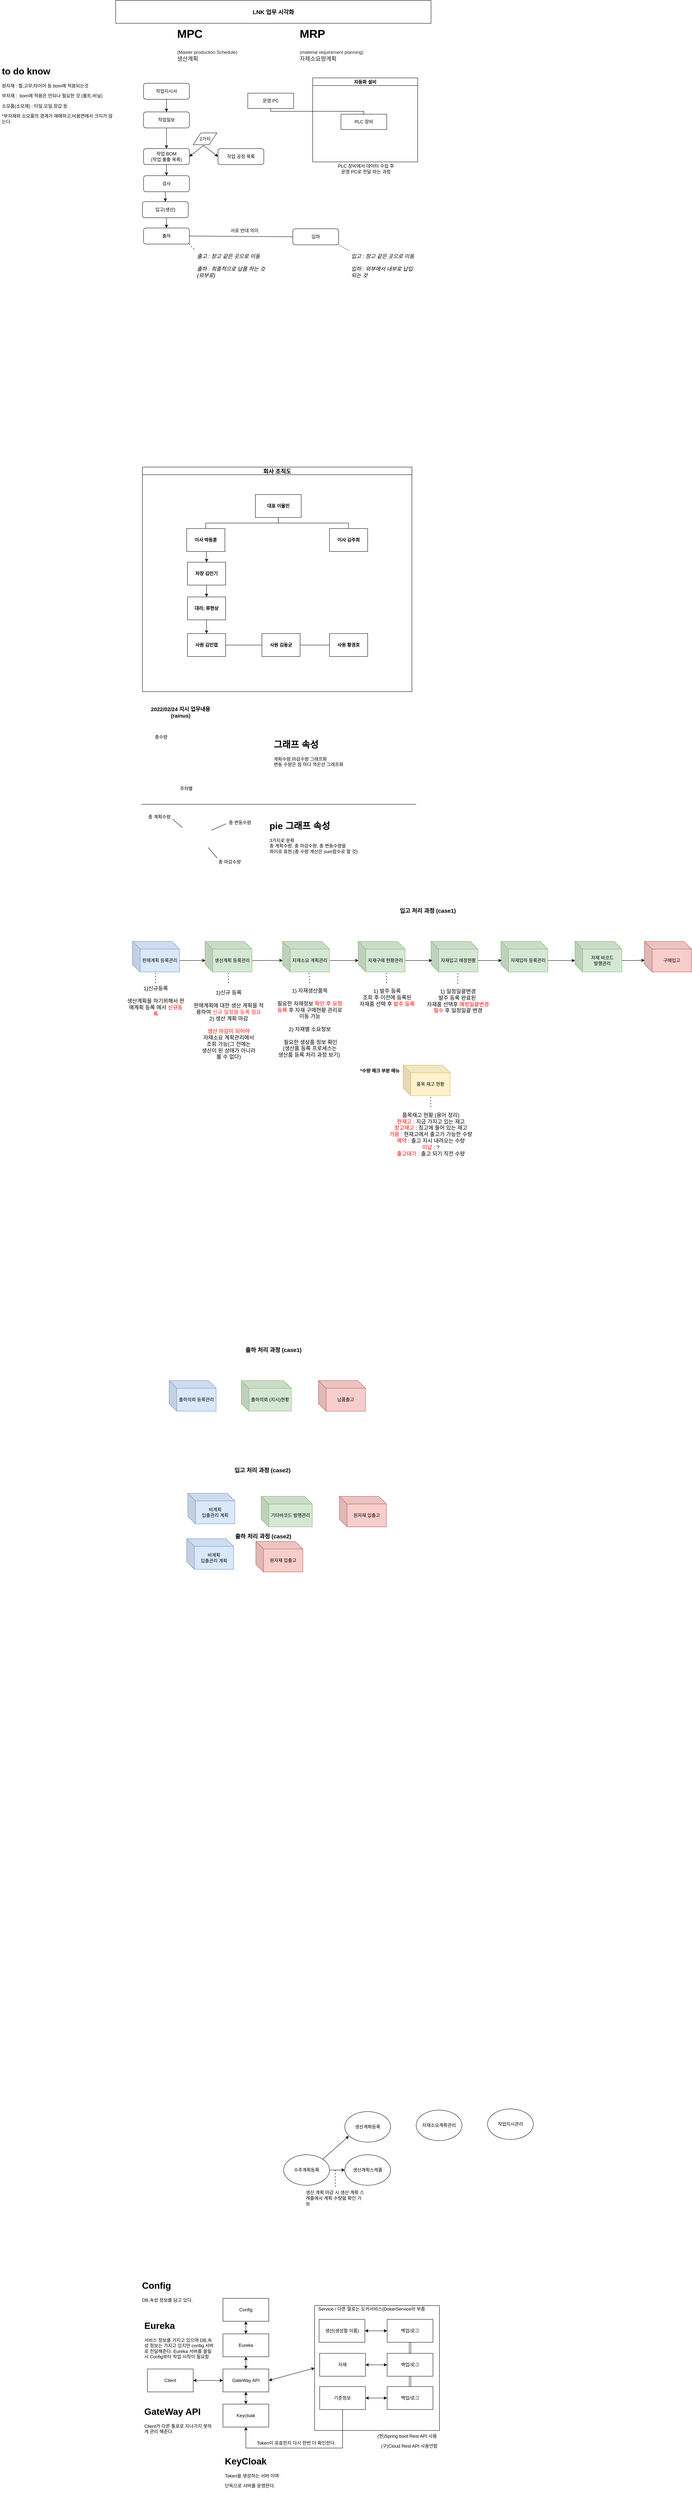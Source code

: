 <mxfile version="20.2.0" type="github"><diagram id="jfl-2pVU3KNUbGsg0Q1Q" name="Page-1"><mxGraphModel dx="1553" dy="639" grid="0" gridSize="10" guides="1" tooltips="1" connect="1" arrows="1" fold="1" page="0" pageScale="1" pageWidth="827" pageHeight="1169" math="0" shadow="0"><root><mxCell id="0"/><mxCell id="1" parent="0"/><mxCell id="f3UxKGh9T_S-8vCqjQEW-20" value="" style="whiteSpace=wrap;html=1;aspect=fixed;" vertex="1" parent="1"><mxGeometry x="521" y="6036" width="327" height="327" as="geometry"/></mxCell><mxCell id="55-aop64vn5RtzPIPA60-1" value="&lt;font style=&quot;font-size: 15px&quot;&gt;&lt;b&gt;LNK 업무 시각화&lt;/b&gt;&lt;/font&gt;" style="rounded=0;whiteSpace=wrap;html=1;" parent="1" vertex="1"><mxGeometry width="826" height="60" as="geometry"/></mxCell><mxCell id="55-aop64vn5RtzPIPA60-3" value="&lt;h1&gt;MRP&lt;/h1&gt;&lt;span style=&quot;color: rgb(32 , 33 , 36) ; font-family: &amp;#34;apple sd gothic neo&amp;#34; , &amp;#34;arial&amp;#34; , sans-serif ; background-color: rgb(255 , 255 , 255)&quot;&gt;&lt;font style=&quot;font-size: 12px&quot;&gt;(material requirement planning)&lt;/font&gt;&lt;br&gt;자제소요량계획&lt;br&gt;&lt;/span&gt;" style="text;html=1;strokeColor=none;fillColor=none;spacing=5;spacingTop=-20;whiteSpace=wrap;overflow=hidden;rounded=0;fontSize=15;" parent="1" vertex="1"><mxGeometry x="477" y="60" width="190" height="120" as="geometry"/></mxCell><mxCell id="55-aop64vn5RtzPIPA60-4" value="&lt;h1&gt;MPC&lt;/h1&gt;&lt;span style=&quot;color: rgb(32 , 33 , 36) ; font-family: &amp;#34;apple sd gothic neo&amp;#34; , &amp;#34;arial&amp;#34; , sans-serif ; background-color: rgb(255 , 255 , 255)&quot;&gt;&lt;font style=&quot;font-size: 12px&quot;&gt;(Master production Schedule)&lt;/font&gt;&lt;br&gt;생산계획&lt;br&gt;&lt;/span&gt;" style="text;html=1;strokeColor=none;fillColor=none;spacing=5;spacingTop=-20;whiteSpace=wrap;overflow=hidden;rounded=0;fontSize=15;" parent="1" vertex="1"><mxGeometry x="156" y="60" width="190" height="120" as="geometry"/></mxCell><mxCell id="55-aop64vn5RtzPIPA60-15" style="edgeStyle=orthogonalEdgeStyle;rounded=0;orthogonalLoop=1;jettySize=auto;html=1;exitX=0.5;exitY=1;exitDx=0;exitDy=0;entryX=0.5;entryY=0;entryDx=0;entryDy=0;fontSize=12;" parent="1" source="55-aop64vn5RtzPIPA60-5" target="55-aop64vn5RtzPIPA60-6" edge="1"><mxGeometry relative="1" as="geometry"/></mxCell><mxCell id="55-aop64vn5RtzPIPA60-5" value="작업지시서" style="rounded=1;whiteSpace=wrap;html=1;fontSize=12;" parent="1" vertex="1"><mxGeometry x="73" y="217" width="120" height="42" as="geometry"/></mxCell><mxCell id="55-aop64vn5RtzPIPA60-16" style="edgeStyle=orthogonalEdgeStyle;rounded=0;orthogonalLoop=1;jettySize=auto;html=1;exitX=0.5;exitY=1;exitDx=0;exitDy=0;entryX=0.5;entryY=0;entryDx=0;entryDy=0;fontSize=12;" parent="1" source="55-aop64vn5RtzPIPA60-6" target="55-aop64vn5RtzPIPA60-7" edge="1"><mxGeometry relative="1" as="geometry"/></mxCell><mxCell id="55-aop64vn5RtzPIPA60-6" value="작업일보" style="rounded=1;whiteSpace=wrap;html=1;fontSize=12;" parent="1" vertex="1"><mxGeometry x="73" y="292" width="120" height="42" as="geometry"/></mxCell><mxCell id="55-aop64vn5RtzPIPA60-22" style="edgeStyle=orthogonalEdgeStyle;rounded=0;orthogonalLoop=1;jettySize=auto;html=1;exitX=0.5;exitY=1;exitDx=0;exitDy=0;entryX=0.5;entryY=0;entryDx=0;entryDy=0;fontSize=12;" parent="1" source="55-aop64vn5RtzPIPA60-7" target="55-aop64vn5RtzPIPA60-19" edge="1"><mxGeometry relative="1" as="geometry"/></mxCell><mxCell id="55-aop64vn5RtzPIPA60-7" value="작업 BOM&lt;br&gt;(작업 불출 목록)" style="rounded=1;whiteSpace=wrap;html=1;fontSize=12;" parent="1" vertex="1"><mxGeometry x="73" y="388" width="120" height="42" as="geometry"/></mxCell><mxCell id="55-aop64vn5RtzPIPA60-8" value="작업 공정 목록" style="rounded=1;whiteSpace=wrap;html=1;fontSize=12;" parent="1" vertex="1"><mxGeometry x="268" y="388" width="120" height="42" as="geometry"/></mxCell><mxCell id="55-aop64vn5RtzPIPA60-9" value="" style="endArrow=classic;startArrow=classic;html=1;rounded=0;fontSize=12;exitX=1;exitY=0.5;exitDx=0;exitDy=0;entryX=0;entryY=0.5;entryDx=0;entryDy=0;" parent="1" source="55-aop64vn5RtzPIPA60-7" target="55-aop64vn5RtzPIPA60-8" edge="1"><mxGeometry width="50" height="50" relative="1" as="geometry"><mxPoint x="345" y="379" as="sourcePoint"/><mxPoint x="395" y="329" as="targetPoint"/><Array as="points"><mxPoint x="230" y="380"/></Array></mxGeometry></mxCell><mxCell id="55-aop64vn5RtzPIPA60-17" value="2가지" style="shape=parallelogram;perimeter=parallelogramPerimeter;whiteSpace=wrap;html=1;fixedSize=1;fontSize=12;" parent="1" vertex="1"><mxGeometry x="203" y="347" width="62" height="31" as="geometry"/></mxCell><mxCell id="55-aop64vn5RtzPIPA60-23" style="edgeStyle=orthogonalEdgeStyle;rounded=0;orthogonalLoop=1;jettySize=auto;html=1;exitX=0.5;exitY=1;exitDx=0;exitDy=0;entryX=0.5;entryY=0;entryDx=0;entryDy=0;fontSize=12;" parent="1" source="55-aop64vn5RtzPIPA60-19" target="55-aop64vn5RtzPIPA60-20" edge="1"><mxGeometry relative="1" as="geometry"/></mxCell><mxCell id="55-aop64vn5RtzPIPA60-19" value="검사" style="rounded=1;whiteSpace=wrap;html=1;fontSize=12;" parent="1" vertex="1"><mxGeometry x="73" y="459" width="120" height="42" as="geometry"/></mxCell><mxCell id="55-aop64vn5RtzPIPA60-24" style="edgeStyle=orthogonalEdgeStyle;rounded=0;orthogonalLoop=1;jettySize=auto;html=1;exitX=0.5;exitY=1;exitDx=0;exitDy=0;entryX=0.5;entryY=0;entryDx=0;entryDy=0;fontSize=12;" parent="1" source="55-aop64vn5RtzPIPA60-20" target="55-aop64vn5RtzPIPA60-21" edge="1"><mxGeometry relative="1" as="geometry"/></mxCell><mxCell id="55-aop64vn5RtzPIPA60-20" value="입고(생산)" style="rounded=1;whiteSpace=wrap;html=1;fontSize=12;" parent="1" vertex="1"><mxGeometry x="70" y="527" width="120" height="42" as="geometry"/></mxCell><mxCell id="55-aop64vn5RtzPIPA60-21" value="출하" style="rounded=1;whiteSpace=wrap;html=1;fontSize=12;" parent="1" vertex="1"><mxGeometry x="73" y="596" width="120" height="42" as="geometry"/></mxCell><mxCell id="55-aop64vn5RtzPIPA60-25" value="입하" style="rounded=1;whiteSpace=wrap;html=1;fontSize=12;" parent="1" vertex="1"><mxGeometry x="464" y="598" width="120" height="42" as="geometry"/></mxCell><mxCell id="55-aop64vn5RtzPIPA60-27" value="" style="endArrow=none;html=1;rounded=0;fontSize=12;exitX=1;exitY=0.5;exitDx=0;exitDy=0;entryX=0;entryY=0.5;entryDx=0;entryDy=0;" parent="1" source="55-aop64vn5RtzPIPA60-21" target="55-aop64vn5RtzPIPA60-25" edge="1"><mxGeometry width="50" height="50" relative="1" as="geometry"><mxPoint x="345" y="565" as="sourcePoint"/><mxPoint x="395" y="515" as="targetPoint"/></mxGeometry></mxCell><mxCell id="55-aop64vn5RtzPIPA60-28" value="서로 반대 의미" style="text;html=1;strokeColor=none;fillColor=none;align=center;verticalAlign=middle;whiteSpace=wrap;rounded=0;fontSize=12;" parent="1" vertex="1"><mxGeometry x="297" y="588" width="81" height="30" as="geometry"/></mxCell><mxCell id="55-aop64vn5RtzPIPA60-44" value="&lt;font style=&quot;font-size: 14px&quot;&gt;&lt;i&gt;&lt;br&gt;출고 : 창고 같은 곳으로 이동&lt;br&gt;&lt;br&gt;출하 : 최종적으로 납품 하는 것&lt;br&gt;(외부로)&lt;/i&gt;&lt;/font&gt;" style="text;html=1;strokeColor=none;fillColor=none;spacing=5;spacingTop=-20;whiteSpace=wrap;overflow=hidden;rounded=0;fontSize=12;" parent="1" vertex="1"><mxGeometry x="208" y="655" width="199" height="95" as="geometry"/></mxCell><mxCell id="55-aop64vn5RtzPIPA60-46" value="" style="endArrow=none;dashed=1;html=1;dashPattern=1 3;strokeWidth=2;rounded=0;fontSize=14;exitX=1;exitY=1;exitDx=0;exitDy=0;entryX=0;entryY=0;entryDx=0;entryDy=0;" parent="1" source="55-aop64vn5RtzPIPA60-21" target="55-aop64vn5RtzPIPA60-44" edge="1"><mxGeometry width="50" height="50" relative="1" as="geometry"><mxPoint x="345" y="558" as="sourcePoint"/><mxPoint x="395" y="508" as="targetPoint"/></mxGeometry></mxCell><mxCell id="55-aop64vn5RtzPIPA60-48" value="&lt;font style=&quot;font-size: 14px&quot;&gt;&lt;i&gt;&lt;br&gt;입고 : 창고 같은 곳으로 이동&lt;br&gt;&lt;br&gt;입하 : 외부에서 내부로 납입&lt;br&gt;되는 것&lt;br&gt;&lt;/i&gt;&lt;/font&gt;" style="text;html=1;strokeColor=none;fillColor=none;spacing=5;spacingTop=-20;whiteSpace=wrap;overflow=hidden;rounded=0;fontSize=12;" parent="1" vertex="1"><mxGeometry x="612" y="655" width="199" height="95" as="geometry"/></mxCell><mxCell id="ryEPLpj3jMKDQ6YIAygk-3" value="" style="endArrow=none;dashed=1;html=1;rounded=0;entryX=0;entryY=0;entryDx=0;entryDy=0;exitX=1;exitY=1;exitDx=0;exitDy=0;" parent="1" source="55-aop64vn5RtzPIPA60-25" target="55-aop64vn5RtzPIPA60-48" edge="1"><mxGeometry width="50" height="50" relative="1" as="geometry"><mxPoint x="387" y="715" as="sourcePoint"/><mxPoint x="437" y="665" as="targetPoint"/></mxGeometry></mxCell><mxCell id="ryEPLpj3jMKDQ6YIAygk-4" value="자동화 설비" style="swimlane;startSize=20;horizontal=1;containerType=tree;" parent="1" vertex="1"><mxGeometry x="516" y="203" width="275" height="220" as="geometry"/></mxCell><mxCell id="ryEPLpj3jMKDQ6YIAygk-7" value="PLC 장비" style="whiteSpace=wrap;html=1;treeFolding=1;treeMoving=1;newEdgeStyle={&quot;edgeStyle&quot;:&quot;elbowEdgeStyle&quot;,&quot;startArrow&quot;:&quot;none&quot;,&quot;endArrow&quot;:&quot;none&quot;};" parent="ryEPLpj3jMKDQ6YIAygk-4" vertex="1"><mxGeometry x="74" y="95" width="120" height="40" as="geometry"/></mxCell><mxCell id="ryEPLpj3jMKDQ6YIAygk-6" value="운영 PC" style="whiteSpace=wrap;html=1;treeFolding=1;treeMoving=1;newEdgeStyle={&quot;edgeStyle&quot;:&quot;elbowEdgeStyle&quot;,&quot;startArrow&quot;:&quot;none&quot;,&quot;endArrow&quot;:&quot;none&quot;};" parent="1" vertex="1"><mxGeometry x="346" y="243" width="120" height="40" as="geometry"/></mxCell><mxCell id="ryEPLpj3jMKDQ6YIAygk-5" value="" style="edgeStyle=elbowEdgeStyle;elbow=vertical;startArrow=none;endArrow=none;rounded=0;" parent="1" source="ryEPLpj3jMKDQ6YIAygk-6" target="ryEPLpj3jMKDQ6YIAygk-7" edge="1"><mxGeometry relative="1" as="geometry"/></mxCell><mxCell id="ryEPLpj3jMKDQ6YIAygk-8" value="PLC 장비에서 데이터 수집 후&lt;br&gt;운영 PC로 전달 하는 과정" style="text;html=1;strokeColor=none;fillColor=none;align=center;verticalAlign=middle;whiteSpace=wrap;rounded=0;" parent="1" vertex="1"><mxGeometry x="524" y="388" width="263" height="105" as="geometry"/></mxCell><mxCell id="ryEPLpj3jMKDQ6YIAygk-9" value="&lt;h1&gt;to do know&lt;/h1&gt;&lt;p&gt;원자재 : 철,고무,타이어 등 bom에 적용되는것&lt;/p&gt;&lt;p&gt;부자재 :&amp;nbsp; bom에 적용은 안되나 필요한 것 (볼트,비닐)&lt;/p&gt;&lt;p&gt;소모품(소모제) : 타일,오일,장갑 등&lt;/p&gt;&lt;p&gt;*부자재와 소모품의 경계가 애매하고,&lt;span&gt;비용면에서 크지가 않는다.&lt;/span&gt;&lt;/p&gt;" style="text;html=1;strokeColor=none;fillColor=none;spacing=5;spacingTop=-20;whiteSpace=wrap;overflow=hidden;rounded=0;" parent="1" vertex="1"><mxGeometry x="-303" y="166" width="307.17" height="194" as="geometry"/></mxCell><mxCell id="U1Kh_iZV2O-jfV_hzyVC-3" value="회사 조직도" style="swimlane;startSize=20;horizontal=1;containerType=tree;newEdgeStyle={&quot;edgeStyle&quot;:&quot;elbowEdgeStyle&quot;,&quot;startArrow&quot;:&quot;none&quot;,&quot;endArrow&quot;:&quot;none&quot;};fontSize=15;" parent="1" vertex="1"><mxGeometry x="70" y="1222" width="706" height="588" as="geometry"/></mxCell><mxCell id="U1Kh_iZV2O-jfV_hzyVC-4" value="" style="edgeStyle=elbowEdgeStyle;elbow=vertical;startArrow=none;endArrow=none;rounded=0;fontFamily=Helvetica;" parent="U1Kh_iZV2O-jfV_hzyVC-3" source="U1Kh_iZV2O-jfV_hzyVC-6" target="U1Kh_iZV2O-jfV_hzyVC-7" edge="1"><mxGeometry relative="1" as="geometry"/></mxCell><mxCell id="U1Kh_iZV2O-jfV_hzyVC-5" value="" style="edgeStyle=elbowEdgeStyle;elbow=vertical;startArrow=none;endArrow=none;rounded=0;fontFamily=Helvetica;" parent="U1Kh_iZV2O-jfV_hzyVC-3" source="U1Kh_iZV2O-jfV_hzyVC-6" target="U1Kh_iZV2O-jfV_hzyVC-8" edge="1"><mxGeometry relative="1" as="geometry"/></mxCell><UserObject label="&lt;font style=&quot;font-size: 12px&quot;&gt;&lt;b&gt;대표 이율민&lt;/b&gt;&lt;/font&gt;" treeRoot="1" id="U1Kh_iZV2O-jfV_hzyVC-6"><mxCell style="whiteSpace=wrap;html=1;align=center;treeFolding=1;treeMoving=1;newEdgeStyle={&quot;edgeStyle&quot;:&quot;elbowEdgeStyle&quot;,&quot;startArrow&quot;:&quot;none&quot;,&quot;endArrow&quot;:&quot;none&quot;};fontFamily=Helvetica;" parent="U1Kh_iZV2O-jfV_hzyVC-3" vertex="1"><mxGeometry x="295.91" y="72" width="120" height="60" as="geometry"/></mxCell></UserObject><mxCell id="U1Kh_iZV2O-jfV_hzyVC-21" style="edgeStyle=orthogonalEdgeStyle;rounded=0;orthogonalLoop=1;jettySize=auto;html=1;exitX=0.5;exitY=1;exitDx=0;exitDy=0;entryX=0.5;entryY=0;entryDx=0;entryDy=0;fontFamily=Helvetica;fontSize=12;" parent="U1Kh_iZV2O-jfV_hzyVC-3" source="U1Kh_iZV2O-jfV_hzyVC-7" target="U1Kh_iZV2O-jfV_hzyVC-11" edge="1"><mxGeometry relative="1" as="geometry"/></mxCell><mxCell id="U1Kh_iZV2O-jfV_hzyVC-7" value="&lt;b&gt;이사 박동훈&lt;/b&gt;" style="whiteSpace=wrap;html=1;align=center;verticalAlign=middle;treeFolding=1;treeMoving=1;newEdgeStyle={&quot;edgeStyle&quot;:&quot;elbowEdgeStyle&quot;,&quot;startArrow&quot;:&quot;none&quot;,&quot;endArrow&quot;:&quot;none&quot;};fontFamily=Helvetica;" parent="U1Kh_iZV2O-jfV_hzyVC-3" vertex="1"><mxGeometry x="116" y="161" width="100" height="60" as="geometry"/></mxCell><mxCell id="U1Kh_iZV2O-jfV_hzyVC-8" value="&lt;b&gt;이사 김주희&lt;/b&gt;" style="whiteSpace=wrap;html=1;align=center;verticalAlign=middle;treeFolding=1;treeMoving=1;newEdgeStyle={&quot;edgeStyle&quot;:&quot;elbowEdgeStyle&quot;,&quot;startArrow&quot;:&quot;none&quot;,&quot;endArrow&quot;:&quot;none&quot;};fontFamily=Helvetica;" parent="U1Kh_iZV2O-jfV_hzyVC-3" vertex="1"><mxGeometry x="490" y="161" width="100" height="60" as="geometry"/></mxCell><mxCell id="U1Kh_iZV2O-jfV_hzyVC-25" style="edgeStyle=orthogonalEdgeStyle;rounded=0;orthogonalLoop=1;jettySize=auto;html=1;exitX=0.5;exitY=1;exitDx=0;exitDy=0;entryX=0.5;entryY=0;entryDx=0;entryDy=0;fontFamily=Helvetica;fontSize=12;" parent="U1Kh_iZV2O-jfV_hzyVC-3" source="U1Kh_iZV2O-jfV_hzyVC-11" target="U1Kh_iZV2O-jfV_hzyVC-13" edge="1"><mxGeometry relative="1" as="geometry"/></mxCell><mxCell id="U1Kh_iZV2O-jfV_hzyVC-11" value="차장 김민기" style="whiteSpace=wrap;html=1;align=center;verticalAlign=middle;treeFolding=1;treeMoving=1;newEdgeStyle={&quot;edgeStyle&quot;:&quot;elbowEdgeStyle&quot;,&quot;startArrow&quot;:&quot;none&quot;,&quot;endArrow&quot;:&quot;none&quot;};fontFamily=Helvetica;fontStyle=1" parent="U1Kh_iZV2O-jfV_hzyVC-3" vertex="1"><mxGeometry x="118" y="249" width="100" height="60" as="geometry"/></mxCell><mxCell id="U1Kh_iZV2O-jfV_hzyVC-22" style="edgeStyle=orthogonalEdgeStyle;rounded=0;orthogonalLoop=1;jettySize=auto;html=1;exitX=0.5;exitY=1;exitDx=0;exitDy=0;entryX=0.5;entryY=0;entryDx=0;entryDy=0;fontFamily=Helvetica;fontSize=12;" parent="U1Kh_iZV2O-jfV_hzyVC-3" source="U1Kh_iZV2O-jfV_hzyVC-13" target="U1Kh_iZV2O-jfV_hzyVC-15" edge="1"><mxGeometry relative="1" as="geometry"/></mxCell><mxCell id="U1Kh_iZV2O-jfV_hzyVC-13" value="대리; 류현상" style="whiteSpace=wrap;html=1;align=center;verticalAlign=middle;treeFolding=1;treeMoving=1;newEdgeStyle={&quot;edgeStyle&quot;:&quot;elbowEdgeStyle&quot;,&quot;startArrow&quot;:&quot;none&quot;,&quot;endArrow&quot;:&quot;none&quot;};fontFamily=Helvetica;fontStyle=1" parent="U1Kh_iZV2O-jfV_hzyVC-3" vertex="1"><mxGeometry x="118" y="340" width="100" height="60" as="geometry"/></mxCell><mxCell id="U1Kh_iZV2O-jfV_hzyVC-15" value="사원 김민엽" style="whiteSpace=wrap;html=1;align=center;verticalAlign=middle;treeFolding=1;treeMoving=1;newEdgeStyle={&quot;edgeStyle&quot;:&quot;elbowEdgeStyle&quot;,&quot;startArrow&quot;:&quot;none&quot;,&quot;endArrow&quot;:&quot;none&quot;};fontFamily=Helvetica;fontStyle=1" parent="U1Kh_iZV2O-jfV_hzyVC-3" vertex="1"><mxGeometry x="118" y="436" width="100" height="60" as="geometry"/></mxCell><mxCell id="U1Kh_iZV2O-jfV_hzyVC-16" value="사원 김동균" style="whiteSpace=wrap;html=1;align=center;verticalAlign=middle;treeFolding=1;treeMoving=1;newEdgeStyle={&quot;edgeStyle&quot;:&quot;elbowEdgeStyle&quot;,&quot;startArrow&quot;:&quot;none&quot;,&quot;endArrow&quot;:&quot;none&quot;};fontFamily=Helvetica;fontStyle=1" parent="U1Kh_iZV2O-jfV_hzyVC-3" vertex="1"><mxGeometry x="313" y="436" width="100" height="60" as="geometry"/></mxCell><mxCell id="U1Kh_iZV2O-jfV_hzyVC-17" value="사원 황경호" style="whiteSpace=wrap;html=1;align=center;verticalAlign=middle;treeFolding=1;treeMoving=1;newEdgeStyle={&quot;edgeStyle&quot;:&quot;elbowEdgeStyle&quot;,&quot;startArrow&quot;:&quot;none&quot;,&quot;endArrow&quot;:&quot;none&quot;};fontFamily=Helvetica;fontStyle=1" parent="U1Kh_iZV2O-jfV_hzyVC-3" vertex="1"><mxGeometry x="490" y="436" width="100" height="60" as="geometry"/></mxCell><mxCell id="U1Kh_iZV2O-jfV_hzyVC-23" value="" style="endArrow=none;html=1;rounded=0;fontFamily=Helvetica;fontSize=12;exitX=1;exitY=0.5;exitDx=0;exitDy=0;entryX=0;entryY=0.5;entryDx=0;entryDy=0;" parent="U1Kh_iZV2O-jfV_hzyVC-3" source="U1Kh_iZV2O-jfV_hzyVC-15" target="U1Kh_iZV2O-jfV_hzyVC-16" edge="1"><mxGeometry width="50" height="50" relative="1" as="geometry"><mxPoint x="508" y="292" as="sourcePoint"/><mxPoint x="558" y="242" as="targetPoint"/></mxGeometry></mxCell><mxCell id="U1Kh_iZV2O-jfV_hzyVC-24" value="" style="endArrow=none;html=1;rounded=0;fontFamily=Helvetica;fontSize=12;exitX=1;exitY=0.5;exitDx=0;exitDy=0;entryX=0;entryY=0.5;entryDx=0;entryDy=0;" parent="U1Kh_iZV2O-jfV_hzyVC-3" source="U1Kh_iZV2O-jfV_hzyVC-16" target="U1Kh_iZV2O-jfV_hzyVC-17" edge="1"><mxGeometry width="50" height="50" relative="1" as="geometry"><mxPoint x="476" y="354" as="sourcePoint"/><mxPoint x="526" y="304" as="targetPoint"/></mxGeometry></mxCell><mxCell id="wCUSDbG_xazYpDVuX9wZ-3" value="" style="shape=image;html=1;verticalAlign=top;verticalLabelPosition=bottom;labelBackgroundColor=#ffffff;imageAspect=0;aspect=fixed;image=https://cdn0.iconfinder.com/data/icons/maternity-and-pregnancy-2/512/140_Graph_Analytics_business_diagram_marketing_statistics_trends-128.png" parent="1" vertex="1"><mxGeometry x="137" y="1888" width="169" height="169" as="geometry"/></mxCell><mxCell id="wCUSDbG_xazYpDVuX9wZ-4" value="주차별" style="text;html=1;strokeColor=none;fillColor=none;align=center;verticalAlign=middle;whiteSpace=wrap;rounded=0;" parent="1" vertex="1"><mxGeometry x="155" y="2049" width="60" height="30" as="geometry"/></mxCell><mxCell id="wCUSDbG_xazYpDVuX9wZ-5" value="총수량" style="text;html=1;strokeColor=none;fillColor=none;align=center;verticalAlign=middle;whiteSpace=wrap;rounded=0;" parent="1" vertex="1"><mxGeometry x="89" y="1914" width="60" height="30" as="geometry"/></mxCell><mxCell id="wCUSDbG_xazYpDVuX9wZ-6" value="&lt;h1&gt;그래프 속성&lt;/h1&gt;&lt;div&gt;계획수량,마감수량 그래프화&lt;/div&gt;&lt;div&gt;변동 수량은 점 마다 꺽은선 그래프화&lt;/div&gt;" style="text;html=1;strokeColor=none;fillColor=none;spacing=5;spacingTop=-20;whiteSpace=wrap;overflow=hidden;rounded=0;" parent="1" vertex="1"><mxGeometry x="409" y="1929" width="213" height="120" as="geometry"/></mxCell><mxCell id="wCUSDbG_xazYpDVuX9wZ-7" value="" style="shape=image;html=1;verticalAlign=top;verticalLabelPosition=bottom;labelBackgroundColor=#ffffff;imageAspect=0;aspect=fixed;image=https://cdn1.iconfinder.com/data/icons/science-technology-outline-24-px/24/Circular_chart_diagram_pie_chart_pie_graph_statistics-128.png" parent="1" vertex="1"><mxGeometry x="147" y="2123" width="128" height="128" as="geometry"/></mxCell><mxCell id="wCUSDbG_xazYpDVuX9wZ-8" value="&lt;h1&gt;pie 그래프 속성&lt;/h1&gt;&lt;div&gt;3가지로 분류&amp;nbsp;&lt;/div&gt;&lt;div&gt;총 계획수량, 총 마감수량, 총 변동수량을&lt;/div&gt;&lt;div&gt;파이로 표현 (총 수량 계산은 sum함수로 할 것)&amp;nbsp;&lt;/div&gt;" style="text;html=1;strokeColor=none;fillColor=none;spacing=5;spacingTop=-20;whiteSpace=wrap;overflow=hidden;rounded=0;" parent="1" vertex="1"><mxGeometry x="397.5" y="2142" width="262.5" height="120" as="geometry"/></mxCell><mxCell id="wCUSDbG_xazYpDVuX9wZ-9" value="총 계획수량" style="text;html=1;strokeColor=none;fillColor=none;align=center;verticalAlign=middle;whiteSpace=wrap;rounded=0;" parent="1" vertex="1"><mxGeometry x="70" y="2123" width="89" height="30" as="geometry"/></mxCell><mxCell id="wCUSDbG_xazYpDVuX9wZ-10" value="총 마감수량" style="text;html=1;strokeColor=none;fillColor=none;align=center;verticalAlign=middle;whiteSpace=wrap;rounded=0;" parent="1" vertex="1"><mxGeometry x="254.17" y="2241" width="89" height="30" as="geometry"/></mxCell><mxCell id="wCUSDbG_xazYpDVuX9wZ-11" value="총 변동수량" style="text;html=1;strokeColor=none;fillColor=none;align=center;verticalAlign=middle;whiteSpace=wrap;rounded=0;" parent="1" vertex="1"><mxGeometry x="281" y="2138" width="89" height="30" as="geometry"/></mxCell><mxCell id="wCUSDbG_xazYpDVuX9wZ-12" value="" style="endArrow=none;html=1;rounded=0;" parent="1" edge="1"><mxGeometry width="50" height="50" relative="1" as="geometry"><mxPoint x="67" y="2105" as="sourcePoint"/><mxPoint x="787" y="2105" as="targetPoint"/></mxGeometry></mxCell><mxCell id="wCUSDbG_xazYpDVuX9wZ-13" value="" style="endArrow=none;html=1;rounded=0;" parent="1" edge="1"><mxGeometry width="50" height="50" relative="1" as="geometry"><mxPoint x="175" y="2166" as="sourcePoint"/><mxPoint x="149" y="2144" as="targetPoint"/></mxGeometry></mxCell><mxCell id="wCUSDbG_xazYpDVuX9wZ-15" value="" style="endArrow=none;html=1;rounded=0;" parent="1" edge="1"><mxGeometry width="50" height="50" relative="1" as="geometry"><mxPoint x="266" y="2246" as="sourcePoint"/><mxPoint x="242" y="2218" as="targetPoint"/></mxGeometry></mxCell><mxCell id="wCUSDbG_xazYpDVuX9wZ-16" value="" style="endArrow=none;html=1;rounded=0;" parent="1" edge="1"><mxGeometry width="50" height="50" relative="1" as="geometry"><mxPoint x="251" y="2173" as="sourcePoint"/><mxPoint x="289" y="2156" as="targetPoint"/></mxGeometry></mxCell><mxCell id="wCUSDbG_xazYpDVuX9wZ-17" value="&lt;b&gt;&lt;font style=&quot;font-size: 14px&quot;&gt;2022/02/24 지시 업무내용(&lt;/font&gt;&lt;/b&gt;&lt;span style=&quot;font-size: 14px&quot;&gt;&lt;b&gt;rainus)&lt;/b&gt;&lt;/span&gt;" style="text;html=1;strokeColor=none;fillColor=none;align=center;verticalAlign=middle;whiteSpace=wrap;rounded=0;" parent="1" vertex="1"><mxGeometry x="86" y="1849" width="168.33" height="30" as="geometry"/></mxCell><mxCell id="k2liKoekkUxi--n-S05p-1" value="&lt;font style=&quot;font-size: 15px&quot;&gt;&lt;b&gt;입고 처리 과정 (&lt;/b&gt;&lt;b&gt;case1)&lt;/b&gt;&lt;b&gt;&lt;br&gt;&lt;/b&gt;&lt;/font&gt;" style="text;html=1;strokeColor=none;fillColor=none;align=center;verticalAlign=middle;whiteSpace=wrap;rounded=0;" parent="1" vertex="1"><mxGeometry x="735" y="2368" width="164.5" height="30" as="geometry"/></mxCell><mxCell id="k2liKoekkUxi--n-S05p-3" value="&lt;font style=&quot;font-size: 15px&quot;&gt;&lt;b&gt;출하 처리 과정&amp;nbsp;&lt;/b&gt;&lt;/font&gt;&lt;b style=&quot;font-size: 15px&quot;&gt;(&lt;/b&gt;&lt;b style=&quot;font-size: 15px&quot;&gt;case2)&lt;/b&gt;" style="text;html=1;strokeColor=none;fillColor=none;align=center;verticalAlign=middle;whiteSpace=wrap;rounded=0;" parent="1" vertex="1"><mxGeometry x="305.5" y="4006" width="160.5" height="30" as="geometry"/></mxCell><mxCell id="VjM6_Ye1TLaRL5QlKPhz-2" value="&lt;font style=&quot;font-size: 15px&quot;&gt;&lt;b&gt;입고 처리 과정 (&lt;/b&gt;&lt;b&gt;case2)&lt;/b&gt;&lt;b&gt;&lt;br&gt;&lt;/b&gt;&lt;/font&gt;" style="text;html=1;strokeColor=none;fillColor=none;align=center;verticalAlign=middle;whiteSpace=wrap;rounded=0;" parent="1" vertex="1"><mxGeometry x="301.5" y="3833" width="164.5" height="30" as="geometry"/></mxCell><mxCell id="VjM6_Ye1TLaRL5QlKPhz-3" value="&lt;font style=&quot;font-size: 15px&quot;&gt;&lt;b&gt;출하 처리 과정&amp;nbsp;&lt;/b&gt;&lt;/font&gt;&lt;b style=&quot;font-size: 15px&quot;&gt;(&lt;/b&gt;&lt;b style=&quot;font-size: 15px&quot;&gt;case1)&lt;/b&gt;" style="text;html=1;strokeColor=none;fillColor=none;align=center;verticalAlign=middle;whiteSpace=wrap;rounded=0;" parent="1" vertex="1"><mxGeometry x="332.75" y="3518" width="160.5" height="30" as="geometry"/></mxCell><mxCell id="VjM6_Ye1TLaRL5QlKPhz-31" style="edgeStyle=orthogonalEdgeStyle;rounded=0;orthogonalLoop=1;jettySize=auto;html=1;exitX=0;exitY=0;exitDx=123;exitDy=50;exitPerimeter=0;fontSize=14;entryX=0.01;entryY=0.624;entryDx=0;entryDy=0;entryPerimeter=0;" parent="1" source="VjM6_Ye1TLaRL5QlKPhz-4" target="VjM6_Ye1TLaRL5QlKPhz-5" edge="1"><mxGeometry relative="1" as="geometry"><mxPoint x="239" y="2514" as="targetPoint"/></mxGeometry></mxCell><mxCell id="VjM6_Ye1TLaRL5QlKPhz-4" value="판매계획 등록관리" style="shape=cube;whiteSpace=wrap;html=1;boundedLbl=1;backgroundOutline=1;darkOpacity=0.05;darkOpacity2=0.1;fillColor=#dae8fc;strokeColor=#6c8ebf;" parent="1" vertex="1"><mxGeometry x="44" y="2464" width="123" height="80" as="geometry"/></mxCell><mxCell id="VjM6_Ye1TLaRL5QlKPhz-32" style="edgeStyle=orthogonalEdgeStyle;rounded=0;orthogonalLoop=1;jettySize=auto;html=1;exitX=0;exitY=0;exitDx=123;exitDy=50;exitPerimeter=0;entryX=0.002;entryY=0.622;entryDx=0;entryDy=0;entryPerimeter=0;fontSize=14;" parent="1" source="VjM6_Ye1TLaRL5QlKPhz-5" target="VjM6_Ye1TLaRL5QlKPhz-7" edge="1"><mxGeometry relative="1" as="geometry"><Array as="points"><mxPoint x="378" y="2514"/></Array></mxGeometry></mxCell><mxCell id="VjM6_Ye1TLaRL5QlKPhz-5" value="생산계획 등록관리" style="shape=cube;whiteSpace=wrap;html=1;boundedLbl=1;backgroundOutline=1;darkOpacity=0.05;darkOpacity2=0.1;fillColor=#d5e8d4;strokeColor=#82b366;" parent="1" vertex="1"><mxGeometry x="234" y="2464" width="123" height="80" as="geometry"/></mxCell><mxCell id="VjM6_Ye1TLaRL5QlKPhz-42" style="edgeStyle=orthogonalEdgeStyle;rounded=0;orthogonalLoop=1;jettySize=auto;html=1;exitX=0;exitY=0;exitDx=123;exitDy=50;exitPerimeter=0;entryX=0.004;entryY=0.618;entryDx=0;entryDy=0;entryPerimeter=0;fontSize=14;" parent="1" source="VjM6_Ye1TLaRL5QlKPhz-6" target="VjM6_Ye1TLaRL5QlKPhz-11" edge="1"><mxGeometry relative="1" as="geometry"/></mxCell><mxCell id="VjM6_Ye1TLaRL5QlKPhz-6" value="자재 바코드&lt;br&gt;발행관리" style="shape=cube;whiteSpace=wrap;html=1;boundedLbl=1;backgroundOutline=1;darkOpacity=0.05;darkOpacity2=0.1;fillColor=#d5e8d4;strokeColor=#82b366;" parent="1" vertex="1"><mxGeometry x="1203" y="2464" width="123" height="80" as="geometry"/></mxCell><mxCell id="VjM6_Ye1TLaRL5QlKPhz-37" style="edgeStyle=orthogonalEdgeStyle;rounded=0;orthogonalLoop=1;jettySize=auto;html=1;exitX=0;exitY=0;exitDx=123;exitDy=50;exitPerimeter=0;entryX=0.008;entryY=0.625;entryDx=0;entryDy=0;entryPerimeter=0;fontSize=14;" parent="1" source="VjM6_Ye1TLaRL5QlKPhz-7" target="VjM6_Ye1TLaRL5QlKPhz-10" edge="1"><mxGeometry relative="1" as="geometry"/></mxCell><mxCell id="VjM6_Ye1TLaRL5QlKPhz-7" value="자재소요 계획관리" style="shape=cube;whiteSpace=wrap;html=1;boundedLbl=1;backgroundOutline=1;darkOpacity=0.05;darkOpacity2=0.1;fillColor=#d5e8d4;strokeColor=#82b366;" parent="1" vertex="1"><mxGeometry x="437" y="2464" width="123" height="80" as="geometry"/></mxCell><mxCell id="VjM6_Ye1TLaRL5QlKPhz-40" style="edgeStyle=orthogonalEdgeStyle;rounded=0;orthogonalLoop=1;jettySize=auto;html=1;exitX=0;exitY=0;exitDx=123;exitDy=50;exitPerimeter=0;entryX=0;entryY=0.625;entryDx=0;entryDy=0;entryPerimeter=0;fontSize=14;" parent="1" source="VjM6_Ye1TLaRL5QlKPhz-8" target="VjM6_Ye1TLaRL5QlKPhz-6" edge="1"><mxGeometry relative="1" as="geometry"/></mxCell><mxCell id="VjM6_Ye1TLaRL5QlKPhz-8" value="자재입하 등록관리" style="shape=cube;whiteSpace=wrap;html=1;boundedLbl=1;backgroundOutline=1;darkOpacity=0.05;darkOpacity2=0.1;fillColor=#d5e8d4;strokeColor=#82b366;" parent="1" vertex="1"><mxGeometry x="1009" y="2464" width="123" height="80" as="geometry"/></mxCell><mxCell id="VjM6_Ye1TLaRL5QlKPhz-39" style="edgeStyle=orthogonalEdgeStyle;rounded=0;orthogonalLoop=1;jettySize=auto;html=1;exitX=0;exitY=0;exitDx=123;exitDy=50;exitPerimeter=0;entryX=0.016;entryY=0.625;entryDx=0;entryDy=0;entryPerimeter=0;fontSize=14;" parent="1" source="VjM6_Ye1TLaRL5QlKPhz-9" target="VjM6_Ye1TLaRL5QlKPhz-8" edge="1"><mxGeometry relative="1" as="geometry"/></mxCell><mxCell id="VjM6_Ye1TLaRL5QlKPhz-9" value="자재입고 예정현황" style="shape=cube;whiteSpace=wrap;html=1;boundedLbl=1;backgroundOutline=1;darkOpacity=0.05;darkOpacity2=0.1;fillColor=#d5e8d4;strokeColor=#82b366;" parent="1" vertex="1"><mxGeometry x="826" y="2464" width="123" height="80" as="geometry"/></mxCell><mxCell id="VjM6_Ye1TLaRL5QlKPhz-38" style="edgeStyle=orthogonalEdgeStyle;rounded=0;orthogonalLoop=1;jettySize=auto;html=1;exitX=0;exitY=0;exitDx=123;exitDy=50;exitPerimeter=0;entryX=0.024;entryY=0.625;entryDx=0;entryDy=0;entryPerimeter=0;fontSize=14;" parent="1" source="VjM6_Ye1TLaRL5QlKPhz-10" target="VjM6_Ye1TLaRL5QlKPhz-9" edge="1"><mxGeometry relative="1" as="geometry"/></mxCell><mxCell id="VjM6_Ye1TLaRL5QlKPhz-10" value="자재구매 현황관리" style="shape=cube;whiteSpace=wrap;html=1;boundedLbl=1;backgroundOutline=1;darkOpacity=0.05;darkOpacity2=0.1;fillColor=#d5e8d4;strokeColor=#82b366;" parent="1" vertex="1"><mxGeometry x="635" y="2464" width="123" height="80" as="geometry"/></mxCell><mxCell id="VjM6_Ye1TLaRL5QlKPhz-11" value="구매입고" style="shape=cube;whiteSpace=wrap;html=1;boundedLbl=1;backgroundOutline=1;darkOpacity=0.05;darkOpacity2=0.1;fillColor=#f8cecc;strokeColor=#b85450;" parent="1" vertex="1"><mxGeometry x="1385" y="2464" width="123" height="80" as="geometry"/></mxCell><mxCell id="VjM6_Ye1TLaRL5QlKPhz-13" value="출하의뢰 등록관리" style="shape=cube;whiteSpace=wrap;html=1;boundedLbl=1;backgroundOutline=1;darkOpacity=0.05;darkOpacity2=0.1;fillColor=#dae8fc;strokeColor=#6c8ebf;" parent="1" vertex="1"><mxGeometry x="140" y="3614" width="123" height="80" as="geometry"/></mxCell><mxCell id="VjM6_Ye1TLaRL5QlKPhz-14" value="출하의뢰 (지시)현황" style="shape=cube;whiteSpace=wrap;html=1;boundedLbl=1;backgroundOutline=1;darkOpacity=0.05;darkOpacity2=0.1;fillColor=#d5e8d4;strokeColor=#82b366;" parent="1" vertex="1"><mxGeometry x="329" y="3614" width="131" height="80" as="geometry"/></mxCell><mxCell id="VjM6_Ye1TLaRL5QlKPhz-15" value="납품출고" style="shape=cube;whiteSpace=wrap;html=1;boundedLbl=1;backgroundOutline=1;darkOpacity=0.05;darkOpacity2=0.1;fillColor=#f8cecc;strokeColor=#b85450;" parent="1" vertex="1"><mxGeometry x="531.25" y="3614" width="123" height="80" as="geometry"/></mxCell><mxCell id="VjM6_Ye1TLaRL5QlKPhz-16" value="비계획 &lt;br&gt;입출관리 계획" style="shape=cube;whiteSpace=wrap;html=1;boundedLbl=1;backgroundOutline=1;darkOpacity=0.05;darkOpacity2=0.1;fillColor=#dae8fc;strokeColor=#6c8ebf;" parent="1" vertex="1"><mxGeometry x="189" y="3909" width="123" height="80" as="geometry"/></mxCell><mxCell id="VjM6_Ye1TLaRL5QlKPhz-17" value="비계획&lt;br&gt;입출관리 계획" style="shape=cube;whiteSpace=wrap;html=1;boundedLbl=1;backgroundOutline=1;darkOpacity=0.05;darkOpacity2=0.1;fillColor=#dae8fc;strokeColor=#6c8ebf;" parent="1" vertex="1"><mxGeometry x="186" y="4028" width="123" height="80" as="geometry"/></mxCell><mxCell id="VjM6_Ye1TLaRL5QlKPhz-18" value="원자재 입출고" style="shape=cube;whiteSpace=wrap;html=1;boundedLbl=1;backgroundOutline=1;darkOpacity=0.05;darkOpacity2=0.1;fillColor=#f8cecc;strokeColor=#b85450;" parent="1" vertex="1"><mxGeometry x="367.17" y="4035" width="123" height="80" as="geometry"/></mxCell><mxCell id="VjM6_Ye1TLaRL5QlKPhz-19" value="원자재 입출고" style="shape=cube;whiteSpace=wrap;html=1;boundedLbl=1;backgroundOutline=1;darkOpacity=0.05;darkOpacity2=0.1;fillColor=#f8cecc;strokeColor=#b85450;" parent="1" vertex="1"><mxGeometry x="586" y="3917" width="123" height="80" as="geometry"/></mxCell><mxCell id="VjM6_Ye1TLaRL5QlKPhz-20" value="기타바코드 발행관리" style="shape=cube;whiteSpace=wrap;html=1;boundedLbl=1;backgroundOutline=1;darkOpacity=0.05;darkOpacity2=0.1;fillColor=#d5e8d4;strokeColor=#82b366;" parent="1" vertex="1"><mxGeometry x="381" y="3917" width="134" height="80" as="geometry"/></mxCell><mxCell id="VjM6_Ye1TLaRL5QlKPhz-25" value="&lt;font style=&quot;font-size: 14px&quot;&gt;1)신규등록&lt;br&gt;&lt;br&gt;생산계획을 하기위해서 판매계획 등록 에서 &lt;font color=&quot;#ff0000&quot;&gt;신규등록&lt;/font&gt;&lt;/font&gt;" style="text;html=1;strokeColor=none;fillColor=none;align=center;verticalAlign=middle;whiteSpace=wrap;rounded=0;" parent="1" vertex="1"><mxGeometry x="29" y="2573" width="151.5" height="94" as="geometry"/></mxCell><mxCell id="VjM6_Ye1TLaRL5QlKPhz-26" value="&lt;font style=&quot;font-size: 14px&quot;&gt;1)신규 등록&lt;br&gt;&lt;br&gt;판매계획에 대한 생산 계획을 적용하여 &lt;font color=&quot;#ff3333&quot;&gt;신규 일정을 등록 필요&lt;/font&gt;&lt;br&gt;2) 생산 계획 마감&lt;br&gt;&lt;br&gt;&lt;font color=&quot;#ff0000&quot;&gt;생산 마감이 되어야&lt;/font&gt;&lt;br&gt;자재소요 계획관리에서&lt;br&gt;조회 가능(그 전에는&lt;br&gt;생산이 된 상태가 아니라&lt;br&gt;볼 수 없다)&lt;br&gt;&lt;br&gt;&lt;br&gt;&lt;/font&gt;" style="text;html=1;strokeColor=none;fillColor=none;align=center;verticalAlign=middle;whiteSpace=wrap;rounded=0;" parent="1" vertex="1"><mxGeometry x="197.75" y="2573" width="195.5" height="251" as="geometry"/></mxCell><mxCell id="VjM6_Ye1TLaRL5QlKPhz-27" value="품목 재고 현황" style="shape=cube;whiteSpace=wrap;html=1;boundedLbl=1;backgroundOutline=1;darkOpacity=0.05;darkOpacity2=0.1;fillColor=#fff2cc;strokeColor=#d6b656;" parent="1" vertex="1"><mxGeometry x="753" y="2788" width="123" height="80" as="geometry"/></mxCell><mxCell id="VjM6_Ye1TLaRL5QlKPhz-28" value="&lt;div&gt;&lt;span style=&quot;font-size: 14px&quot;&gt;품목재고 현황 (용어 정리)&lt;/span&gt;&lt;/div&gt;&lt;div&gt;&lt;span style=&quot;font-size: 14px&quot;&gt;&lt;font color=&quot;#ff0000&quot;&gt;현재고 &lt;/font&gt;: 지금 가지고 있는 재고&lt;/span&gt;&lt;/div&gt;&lt;div&gt;&lt;span style=&quot;font-size: 14px&quot;&gt;&lt;font color=&quot;#ff0000&quot;&gt;창고재고 &lt;/font&gt;: 칭고에 들어 있는 재고&lt;/span&gt;&lt;/div&gt;&lt;div&gt;&lt;span style=&quot;font-size: 14px&quot;&gt;&lt;font color=&quot;#ff0000&quot;&gt;가용 &lt;/font&gt;: 현재고에서 출고가 가능한 수량&lt;/span&gt;&lt;/div&gt;&lt;div&gt;&lt;span style=&quot;font-size: 14px&quot;&gt;&lt;font color=&quot;#ff0000&quot;&gt;예약 &lt;/font&gt;: 출고 지시 내려오는 수량&lt;/span&gt;&lt;/div&gt;&lt;div&gt;&lt;span style=&quot;font-size: 14px&quot;&gt;&lt;font color=&quot;#ff0000&quot;&gt;미납 &lt;/font&gt;: ?&lt;/span&gt;&lt;/div&gt;&lt;div&gt;&lt;span style=&quot;font-size: 14px&quot;&gt;&lt;font color=&quot;#ff0000&quot;&gt;출고대기 &lt;/font&gt;: 출고 되기 직전 수량&lt;/span&gt;&lt;/div&gt;" style="text;html=1;strokeColor=none;fillColor=none;align=center;verticalAlign=middle;whiteSpace=wrap;rounded=0;" parent="1" vertex="1"><mxGeometry x="702" y="2879" width="247" height="180" as="geometry"/></mxCell><mxCell id="VjM6_Ye1TLaRL5QlKPhz-33" value="" style="endArrow=none;dashed=1;html=1;dashPattern=1 3;strokeWidth=2;rounded=0;fontSize=14;exitX=0.5;exitY=0;exitDx=0;exitDy=0;entryX=0.489;entryY=0.985;entryDx=0;entryDy=0;entryPerimeter=0;" parent="1" source="VjM6_Ye1TLaRL5QlKPhz-25" target="VjM6_Ye1TLaRL5QlKPhz-4" edge="1"><mxGeometry width="50" height="50" relative="1" as="geometry"><mxPoint x="189" y="2594" as="sourcePoint"/><mxPoint x="239" y="2544" as="targetPoint"/></mxGeometry></mxCell><mxCell id="VjM6_Ye1TLaRL5QlKPhz-34" value="" style="endArrow=none;dashed=1;html=1;dashPattern=1 3;strokeWidth=2;rounded=0;fontSize=14;exitX=0.5;exitY=0;exitDx=0;exitDy=0;entryX=0.498;entryY=0.992;entryDx=0;entryDy=0;entryPerimeter=0;" parent="1" source="VjM6_Ye1TLaRL5QlKPhz-26" target="VjM6_Ye1TLaRL5QlKPhz-5" edge="1"><mxGeometry width="50" height="50" relative="1" as="geometry"><mxPoint x="367.17" y="2600" as="sourcePoint"/><mxPoint x="417.17" y="2550" as="targetPoint"/></mxGeometry></mxCell><mxCell id="VjM6_Ye1TLaRL5QlKPhz-35" value="&lt;font style=&quot;font-size: 14px&quot;&gt;1)&amp;nbsp;자재생산품목&lt;br&gt;&lt;br&gt;필요한 자재정보 &lt;font color=&quot;#ff0000&quot;&gt;확인 후 요청 등록&lt;/font&gt; 후 자재 구매현황 관리로 이동 가능&lt;br&gt;&lt;br&gt;2)&amp;nbsp;자재별 소요정보&lt;br&gt;&lt;br&gt;&amp;nbsp;필요한 생상품 정보 확인&lt;br&gt;(생산품 등록 프로세스는 &lt;br&gt;생산품 등록 처리 과정 보기)&amp;nbsp;&lt;br&gt;&lt;/font&gt;" style="text;html=1;strokeColor=none;fillColor=none;align=center;verticalAlign=middle;whiteSpace=wrap;rounded=0;" parent="1" vertex="1"><mxGeometry x="417" y="2573" width="183" height="207" as="geometry"/></mxCell><mxCell id="VjM6_Ye1TLaRL5QlKPhz-36" value="" style="endArrow=none;dashed=1;html=1;dashPattern=1 3;strokeWidth=2;rounded=0;fontSize=14;exitX=0.5;exitY=0;exitDx=0;exitDy=0;entryX=0.558;entryY=0.996;entryDx=0;entryDy=0;entryPerimeter=0;" parent="1" source="VjM6_Ye1TLaRL5QlKPhz-35" target="VjM6_Ye1TLaRL5QlKPhz-7" edge="1"><mxGeometry width="50" height="50" relative="1" as="geometry"><mxPoint x="432.25" y="2580.64" as="sourcePoint"/><mxPoint x="505" y="2546" as="targetPoint"/></mxGeometry></mxCell><mxCell id="VjM6_Ye1TLaRL5QlKPhz-44" value="&lt;b&gt;*수량 체크 부분 메뉴&lt;/b&gt;" style="text;html=1;strokeColor=none;fillColor=none;align=center;verticalAlign=middle;whiteSpace=wrap;rounded=0;" parent="1" vertex="1"><mxGeometry x="631" y="2788" width="122" height="30" as="geometry"/></mxCell><mxCell id="VjM6_Ye1TLaRL5QlKPhz-46" value="" style="endArrow=none;dashed=1;html=1;dashPattern=1 3;strokeWidth=2;rounded=0;fontSize=14;exitX=0.5;exitY=0;exitDx=0;exitDy=0;entryX=0.498;entryY=0.992;entryDx=0;entryDy=0;entryPerimeter=0;" parent="1" edge="1"><mxGeometry width="50" height="50" relative="1" as="geometry"><mxPoint x="709.25" y="2573" as="sourcePoint"/><mxPoint x="709.004" y="2543.36" as="targetPoint"/></mxGeometry></mxCell><mxCell id="VjM6_Ye1TLaRL5QlKPhz-47" value="&lt;font style=&quot;font-size: 14px&quot;&gt;1) 발주 등록&lt;br&gt;조회 후 이전에 등록된&lt;br&gt;자재품 선택 후 &lt;font color=&quot;#ff0000&quot;&gt;발주 등록&lt;/font&gt;&lt;br&gt;&lt;/font&gt;" style="text;html=1;strokeColor=none;fillColor=none;align=center;verticalAlign=middle;whiteSpace=wrap;rounded=0;" parent="1" vertex="1"><mxGeometry x="631" y="2567" width="160" height="88" as="geometry"/></mxCell><mxCell id="VjM6_Ye1TLaRL5QlKPhz-48" value="" style="endArrow=none;dashed=1;html=1;dashPattern=1 3;strokeWidth=2;rounded=0;fontSize=14;entryX=0.498;entryY=0.992;entryDx=0;entryDy=0;entryPerimeter=0;" parent="1" edge="1"><mxGeometry width="50" height="50" relative="1" as="geometry"><mxPoint x="896" y="2574" as="sourcePoint"/><mxPoint x="896.004" y="2544.0" as="targetPoint"/></mxGeometry></mxCell><mxCell id="VjM6_Ye1TLaRL5QlKPhz-49" value="&lt;font style=&quot;font-size: 14px&quot;&gt;1) 일정일괄변경&lt;br&gt;발주 등록 완료된&amp;nbsp;&lt;br&gt;자재품 선택후 &lt;font color=&quot;#ff0000&quot;&gt;예정일괄변경 필수 &lt;/font&gt;후 일정일괄 변경&lt;br&gt;&lt;/font&gt;" style="text;html=1;strokeColor=none;fillColor=none;align=center;verticalAlign=middle;whiteSpace=wrap;rounded=0;" parent="1" vertex="1"><mxGeometry x="807" y="2555.5" width="179" height="129" as="geometry"/></mxCell><mxCell id="wbt7wLblUdsLAd4a3qV8-1" value="" style="endArrow=none;dashed=1;html=1;dashPattern=1 3;strokeWidth=2;rounded=0;fontSize=14;exitX=0.5;exitY=0;exitDx=0;exitDy=0;entryX=0.498;entryY=0.992;entryDx=0;entryDy=0;entryPerimeter=0;" parent="1" edge="1"><mxGeometry width="50" height="50" relative="1" as="geometry"><mxPoint x="825.25" y="2897.64" as="sourcePoint"/><mxPoint x="825.004" y="2868" as="targetPoint"/></mxGeometry></mxCell><mxCell id="7V4eA4b89aSvB9bG_2ti-5" value="&lt;span&gt;생산계획등록&lt;/span&gt;" style="ellipse;whiteSpace=wrap;html=1;" parent="1" vertex="1"><mxGeometry x="600" y="5528" width="120" height="80" as="geometry"/></mxCell><mxCell id="7V4eA4b89aSvB9bG_2ti-6" value="&#10;&#10;&lt;span style=&quot;color: rgb(0, 0, 0); font-family: helvetica; font-size: 12px; font-style: normal; font-weight: 400; letter-spacing: normal; text-align: center; text-indent: 0px; text-transform: none; word-spacing: 0px; background-color: rgb(255, 255, 255); display: inline; float: none;&quot;&gt;수주계획등록&lt;/span&gt;&#10;&#10;" style="ellipse;whiteSpace=wrap;html=1;" parent="1" vertex="1"><mxGeometry x="440" y="5641" width="120" height="80" as="geometry"/></mxCell><mxCell id="7V4eA4b89aSvB9bG_2ti-7" value="&lt;span&gt;생산계획스케쥴&lt;/span&gt;" style="ellipse;whiteSpace=wrap;html=1;" parent="1" vertex="1"><mxGeometry x="600" y="5641" width="120" height="80" as="geometry"/></mxCell><mxCell id="7V4eA4b89aSvB9bG_2ti-8" value="&lt;span&gt;자재소요계획관리&lt;/span&gt;" style="ellipse;whiteSpace=wrap;html=1;" parent="1" vertex="1"><mxGeometry x="787" y="5524" width="120" height="80" as="geometry"/></mxCell><mxCell id="7V4eA4b89aSvB9bG_2ti-229" value="" style="endArrow=classic;html=1;rounded=0;exitX=1;exitY=0.5;exitDx=0;exitDy=0;entryX=0;entryY=0.5;entryDx=0;entryDy=0;" parent="1" source="7V4eA4b89aSvB9bG_2ti-6" target="7V4eA4b89aSvB9bG_2ti-7" edge="1"><mxGeometry width="50" height="50" relative="1" as="geometry"><mxPoint x="557" y="5697" as="sourcePoint"/><mxPoint x="607" y="5647" as="targetPoint"/></mxGeometry></mxCell><mxCell id="7V4eA4b89aSvB9bG_2ti-230" value="" style="endArrow=classic;html=1;rounded=0;exitX=1;exitY=0;exitDx=0;exitDy=0;entryX=0.089;entryY=0.8;entryDx=0;entryDy=0;entryPerimeter=0;" parent="1" source="7V4eA4b89aSvB9bG_2ti-6" target="7V4eA4b89aSvB9bG_2ti-5" edge="1"><mxGeometry width="50" height="50" relative="1" as="geometry"><mxPoint x="567.75" y="5654" as="sourcePoint"/><mxPoint x="617.75" y="5604" as="targetPoint"/></mxGeometry></mxCell><mxCell id="7V4eA4b89aSvB9bG_2ti-231" value="&lt;br&gt;생산 계획 마감 시 생산 계획 스케쥴에서 계획 수량을 확인 가능" style="text;html=1;strokeColor=none;fillColor=none;spacing=5;spacingTop=-20;whiteSpace=wrap;overflow=hidden;rounded=0;" parent="1" vertex="1"><mxGeometry x="493.25" y="5729" width="164" height="63" as="geometry"/></mxCell><mxCell id="7V4eA4b89aSvB9bG_2ti-232" value="" style="endArrow=none;dashed=1;html=1;dashPattern=1 3;strokeWidth=2;rounded=0;entryX=0.5;entryY=0;entryDx=0;entryDy=0;" parent="1" target="7V4eA4b89aSvB9bG_2ti-231" edge="1"><mxGeometry width="50" height="50" relative="1" as="geometry"><mxPoint x="575" y="5682" as="sourcePoint"/><mxPoint x="704" y="5551" as="targetPoint"/></mxGeometry></mxCell><mxCell id="7V4eA4b89aSvB9bG_2ti-233" value="작업지시관리" style="ellipse;whiteSpace=wrap;html=1;" parent="1" vertex="1"><mxGeometry x="974" y="5521" width="120" height="80" as="geometry"/></mxCell><mxCell id="f3UxKGh9T_S-8vCqjQEW-1" value="Client" style="rounded=0;whiteSpace=wrap;html=1;" vertex="1" parent="1"><mxGeometry x="83" y="6202" width="120" height="60" as="geometry"/></mxCell><mxCell id="f3UxKGh9T_S-8vCqjQEW-2" value="GateWay API" style="rounded=0;whiteSpace=wrap;html=1;" vertex="1" parent="1"><mxGeometry x="281" y="6202" width="120" height="60" as="geometry"/></mxCell><mxCell id="f3UxKGh9T_S-8vCqjQEW-3" value="Eureka" style="rounded=0;whiteSpace=wrap;html=1;" vertex="1" parent="1"><mxGeometry x="281" y="6110" width="120" height="60" as="geometry"/></mxCell><mxCell id="f3UxKGh9T_S-8vCqjQEW-4" value="Config" style="rounded=0;whiteSpace=wrap;html=1;" vertex="1" parent="1"><mxGeometry x="281" y="6017" width="120" height="60" as="geometry"/></mxCell><mxCell id="f3UxKGh9T_S-8vCqjQEW-5" value="Keycloak" style="rounded=0;whiteSpace=wrap;html=1;" vertex="1" parent="1"><mxGeometry x="281" y="6294" width="120" height="60" as="geometry"/></mxCell><mxCell id="f3UxKGh9T_S-8vCqjQEW-6" value="자재" style="rounded=0;whiteSpace=wrap;html=1;" vertex="1" parent="1"><mxGeometry x="534.25" y="6161" width="120" height="60" as="geometry"/></mxCell><mxCell id="f3UxKGh9T_S-8vCqjQEW-25" style="edgeStyle=orthogonalEdgeStyle;rounded=0;orthogonalLoop=1;jettySize=auto;html=1;entryX=0.5;entryY=1;entryDx=0;entryDy=0;" edge="1" parent="1" source="f3UxKGh9T_S-8vCqjQEW-7" target="f3UxKGh9T_S-8vCqjQEW-5"><mxGeometry relative="1" as="geometry"><mxPoint x="295" y="6409" as="targetPoint"/><Array as="points"><mxPoint x="594" y="6409"/><mxPoint x="341" y="6409"/></Array></mxGeometry></mxCell><mxCell id="f3UxKGh9T_S-8vCqjQEW-7" value="기준정보" style="rounded=0;whiteSpace=wrap;html=1;" vertex="1" parent="1"><mxGeometry x="534.25" y="6248" width="120" height="60" as="geometry"/></mxCell><mxCell id="f3UxKGh9T_S-8vCqjQEW-8" value="생산(생성할 이름)" style="rounded=0;whiteSpace=wrap;html=1;" vertex="1" parent="1"><mxGeometry x="532.75" y="6072" width="120" height="60" as="geometry"/></mxCell><mxCell id="f3UxKGh9T_S-8vCqjQEW-9" value="백업/로그" style="rounded=0;whiteSpace=wrap;html=1;" vertex="1" parent="1"><mxGeometry x="711" y="6072" width="120" height="60" as="geometry"/></mxCell><mxCell id="f3UxKGh9T_S-8vCqjQEW-32" style="edgeStyle=orthogonalEdgeStyle;rounded=0;orthogonalLoop=1;jettySize=auto;html=1;exitX=0.5;exitY=0;exitDx=0;exitDy=0;entryX=0.5;entryY=1;entryDx=0;entryDy=0;shape=link;" edge="1" parent="1" source="f3UxKGh9T_S-8vCqjQEW-10" target="f3UxKGh9T_S-8vCqjQEW-9"><mxGeometry relative="1" as="geometry"/></mxCell><mxCell id="f3UxKGh9T_S-8vCqjQEW-10" value="백업/로그" style="rounded=0;whiteSpace=wrap;html=1;" vertex="1" parent="1"><mxGeometry x="711" y="6161" width="120" height="60" as="geometry"/></mxCell><mxCell id="f3UxKGh9T_S-8vCqjQEW-34" style="edgeStyle=orthogonalEdgeStyle;shape=link;rounded=0;orthogonalLoop=1;jettySize=auto;html=1;exitX=0.5;exitY=0;exitDx=0;exitDy=0;entryX=0.5;entryY=1;entryDx=0;entryDy=0;" edge="1" parent="1" source="f3UxKGh9T_S-8vCqjQEW-11" target="f3UxKGh9T_S-8vCqjQEW-10"><mxGeometry relative="1" as="geometry"/></mxCell><mxCell id="f3UxKGh9T_S-8vCqjQEW-11" value="백업/로그" style="rounded=0;whiteSpace=wrap;html=1;" vertex="1" parent="1"><mxGeometry x="711" y="6248" width="120" height="60" as="geometry"/></mxCell><mxCell id="f3UxKGh9T_S-8vCqjQEW-12" value="" style="endArrow=classic;startArrow=classic;html=1;rounded=0;exitX=0.5;exitY=0;exitDx=0;exitDy=0;entryX=0.5;entryY=1;entryDx=0;entryDy=0;" edge="1" parent="1" source="f3UxKGh9T_S-8vCqjQEW-2" target="f3UxKGh9T_S-8vCqjQEW-3"><mxGeometry width="50" height="50" relative="1" as="geometry"><mxPoint x="460" y="6188" as="sourcePoint"/><mxPoint x="510" y="6138" as="targetPoint"/></mxGeometry></mxCell><mxCell id="f3UxKGh9T_S-8vCqjQEW-13" value="" style="endArrow=classic;startArrow=classic;html=1;rounded=0;exitX=0.5;exitY=1;exitDx=0;exitDy=0;entryX=0.5;entryY=0;entryDx=0;entryDy=0;" edge="1" parent="1" source="f3UxKGh9T_S-8vCqjQEW-2" target="f3UxKGh9T_S-8vCqjQEW-5"><mxGeometry width="50" height="50" relative="1" as="geometry"><mxPoint x="477" y="6224" as="sourcePoint"/><mxPoint x="527" y="6174" as="targetPoint"/></mxGeometry></mxCell><mxCell id="f3UxKGh9T_S-8vCqjQEW-14" value="" style="endArrow=classic;startArrow=classic;html=1;rounded=0;exitX=0.5;exitY=0;exitDx=0;exitDy=0;entryX=0.5;entryY=1;entryDx=0;entryDy=0;" edge="1" parent="1" source="f3UxKGh9T_S-8vCqjQEW-3" target="f3UxKGh9T_S-8vCqjQEW-4"><mxGeometry width="50" height="50" relative="1" as="geometry"><mxPoint x="437" y="6100" as="sourcePoint"/><mxPoint x="487" y="6050" as="targetPoint"/></mxGeometry></mxCell><mxCell id="f3UxKGh9T_S-8vCqjQEW-15" value="" style="endArrow=classic;startArrow=classic;html=1;rounded=0;entryX=0;entryY=0.5;entryDx=0;entryDy=0;exitX=1;exitY=0.5;exitDx=0;exitDy=0;" edge="1" parent="1" source="f3UxKGh9T_S-8vCqjQEW-6" target="f3UxKGh9T_S-8vCqjQEW-10"><mxGeometry width="50" height="50" relative="1" as="geometry"><mxPoint x="467" y="6214" as="sourcePoint"/><mxPoint x="517" y="6164" as="targetPoint"/></mxGeometry></mxCell><mxCell id="f3UxKGh9T_S-8vCqjQEW-16" value="" style="endArrow=classic;startArrow=classic;html=1;rounded=0;exitX=1;exitY=0.5;exitDx=0;exitDy=0;entryX=0;entryY=0.5;entryDx=0;entryDy=0;" edge="1" parent="1" source="f3UxKGh9T_S-8vCqjQEW-7" target="f3UxKGh9T_S-8vCqjQEW-11"><mxGeometry width="50" height="50" relative="1" as="geometry"><mxPoint x="477" y="6224" as="sourcePoint"/><mxPoint x="527" y="6174" as="targetPoint"/></mxGeometry></mxCell><mxCell id="f3UxKGh9T_S-8vCqjQEW-17" value="" style="endArrow=classic;startArrow=classic;html=1;rounded=0;exitX=0;exitY=0.5;exitDx=0;exitDy=0;entryX=1;entryY=0.5;entryDx=0;entryDy=0;" edge="1" parent="1" source="f3UxKGh9T_S-8vCqjQEW-9" target="f3UxKGh9T_S-8vCqjQEW-8"><mxGeometry width="50" height="50" relative="1" as="geometry"><mxPoint x="487" y="6234" as="sourcePoint"/><mxPoint x="537" y="6184" as="targetPoint"/></mxGeometry></mxCell><mxCell id="f3UxKGh9T_S-8vCqjQEW-18" value="" style="endArrow=classic;startArrow=classic;html=1;rounded=0;exitX=1;exitY=0.5;exitDx=0;exitDy=0;entryX=0;entryY=0.5;entryDx=0;entryDy=0;" edge="1" parent="1" source="f3UxKGh9T_S-8vCqjQEW-1" target="f3UxKGh9T_S-8vCqjQEW-2"><mxGeometry width="50" height="50" relative="1" as="geometry"><mxPoint x="487" y="6234" as="sourcePoint"/><mxPoint x="537" y="6184" as="targetPoint"/></mxGeometry></mxCell><mxCell id="f3UxKGh9T_S-8vCqjQEW-21" value="Service / 다른 말로는 도커서비스(DokerService라 부름" style="text;html=1;strokeColor=none;fillColor=none;align=center;verticalAlign=middle;whiteSpace=wrap;rounded=0;" vertex="1" parent="1"><mxGeometry x="515" y="6030" width="311" height="30" as="geometry"/></mxCell><mxCell id="f3UxKGh9T_S-8vCqjQEW-24" value="" style="endArrow=classic;startArrow=classic;html=1;rounded=0;exitX=1;exitY=0.5;exitDx=0;exitDy=0;entryX=0;entryY=0.5;entryDx=0;entryDy=0;" edge="1" parent="1" source="f3UxKGh9T_S-8vCqjQEW-2" target="f3UxKGh9T_S-8vCqjQEW-20"><mxGeometry width="50" height="50" relative="1" as="geometry"><mxPoint x="467" y="6214" as="sourcePoint"/><mxPoint x="517" y="6164" as="targetPoint"/></mxGeometry></mxCell><mxCell id="f3UxKGh9T_S-8vCqjQEW-27" value="&lt;h1&gt;KeyCloak&lt;/h1&gt;&lt;p&gt;Token을 생성하는 서버 이며&amp;nbsp;&lt;/p&gt;&lt;p&gt;단독으로 서버를 운영한다.&lt;/p&gt;" style="text;html=1;strokeColor=none;fillColor=none;spacing=5;spacingTop=-20;whiteSpace=wrap;overflow=hidden;rounded=0;" vertex="1" parent="1"><mxGeometry x="281" y="6424" width="190" height="120" as="geometry"/></mxCell><mxCell id="f3UxKGh9T_S-8vCqjQEW-28" value="&lt;h1&gt;Eureka&lt;/h1&gt;&lt;p&gt;서비스 정보를 가지고 있으며 DB,속성 정보는 가지고 있지만 config 서버로 전달해준다. Eureka 서버를 올릴 시 Config부터 작업 시작이 필요함&lt;/p&gt;" style="text;html=1;strokeColor=none;fillColor=none;spacing=5;spacingTop=-20;whiteSpace=wrap;overflow=hidden;rounded=0;" vertex="1" parent="1"><mxGeometry x="70" y="6069" width="190" height="120" as="geometry"/></mxCell><mxCell id="f3UxKGh9T_S-8vCqjQEW-29" value="&lt;h1&gt;Config&lt;/h1&gt;&lt;p&gt;DB,속성 정보를 담고 있다.&lt;br&gt;&lt;/p&gt;" style="text;html=1;strokeColor=none;fillColor=none;spacing=5;spacingTop=-20;whiteSpace=wrap;overflow=hidden;rounded=0;" vertex="1" parent="1"><mxGeometry x="64.17" y="5964" width="190" height="77" as="geometry"/></mxCell><mxCell id="f3UxKGh9T_S-8vCqjQEW-30" value="&lt;h1&gt;GateWay API&lt;/h1&gt;&lt;p&gt;Client가 다른 통로로 지나가지 못하게 관리 해준다.&lt;/p&gt;" style="text;html=1;strokeColor=none;fillColor=none;spacing=5;spacingTop=-20;whiteSpace=wrap;overflow=hidden;rounded=0;" vertex="1" parent="1"><mxGeometry x="70" y="6294" width="190" height="120" as="geometry"/></mxCell><mxCell id="f3UxKGh9T_S-8vCqjQEW-31" value="Token이 유효한지 다시 한번 더 확인한다." style="text;html=1;strokeColor=none;fillColor=none;align=center;verticalAlign=middle;whiteSpace=wrap;rounded=0;" vertex="1" parent="1"><mxGeometry x="354" y="6381" width="238" height="30" as="geometry"/></mxCell><mxCell id="f3UxKGh9T_S-8vCqjQEW-35" value="(현)Spring boot Rest API 사용" style="text;html=1;strokeColor=none;fillColor=none;align=center;verticalAlign=middle;whiteSpace=wrap;rounded=0;" vertex="1" parent="1"><mxGeometry x="679" y="6363" width="169" height="30" as="geometry"/></mxCell><mxCell id="f3UxKGh9T_S-8vCqjQEW-36" value="(구)Cloud Rest API 사용안함" style="text;html=1;strokeColor=none;fillColor=none;align=center;verticalAlign=middle;whiteSpace=wrap;rounded=0;" vertex="1" parent="1"><mxGeometry x="690" y="6389" width="158" height="30" as="geometry"/></mxCell></root></mxGraphModel></diagram></mxfile>